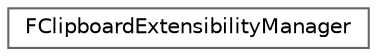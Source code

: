 digraph "Graphical Class Hierarchy"
{
 // INTERACTIVE_SVG=YES
 // LATEX_PDF_SIZE
  bgcolor="transparent";
  edge [fontname=Helvetica,fontsize=10,labelfontname=Helvetica,labelfontsize=10];
  node [fontname=Helvetica,fontsize=10,shape=box,height=0.2,width=0.4];
  rankdir="LR";
  Node0 [id="Node000000",label="FClipboardExtensibilityManager",height=0.2,width=0.4,color="grey40", fillcolor="white", style="filled",URL="$db/d02/classFClipboardExtensibilityManager.html",tooltip="Clipboard extensibility manager holds a list of registered clipboard extensions."];
}
